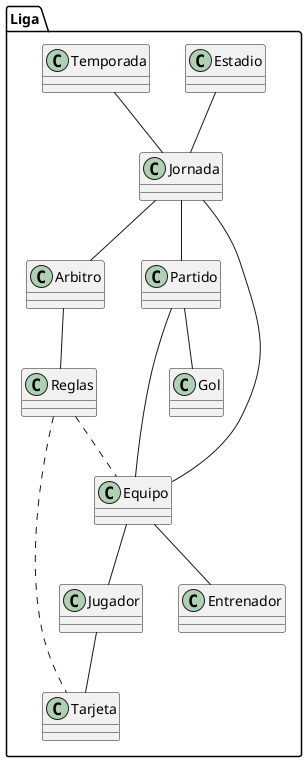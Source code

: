 @startuml

package "Liga" {
  Estadio -- Jornada
  Jornada -- Arbitro
  Arbitro -- Reglas
  Equipo -- Entrenador
  Equipo -- Jugador
  Equipo -- Jornada
  Reglas .. Equipo
  Jornada -- Partido
  Partido -- Equipo
  Partido -- Gol
  Jugador -- Tarjeta
  Reglas .. Tarjeta
  Temporada -- Jornada
}

@enduml
